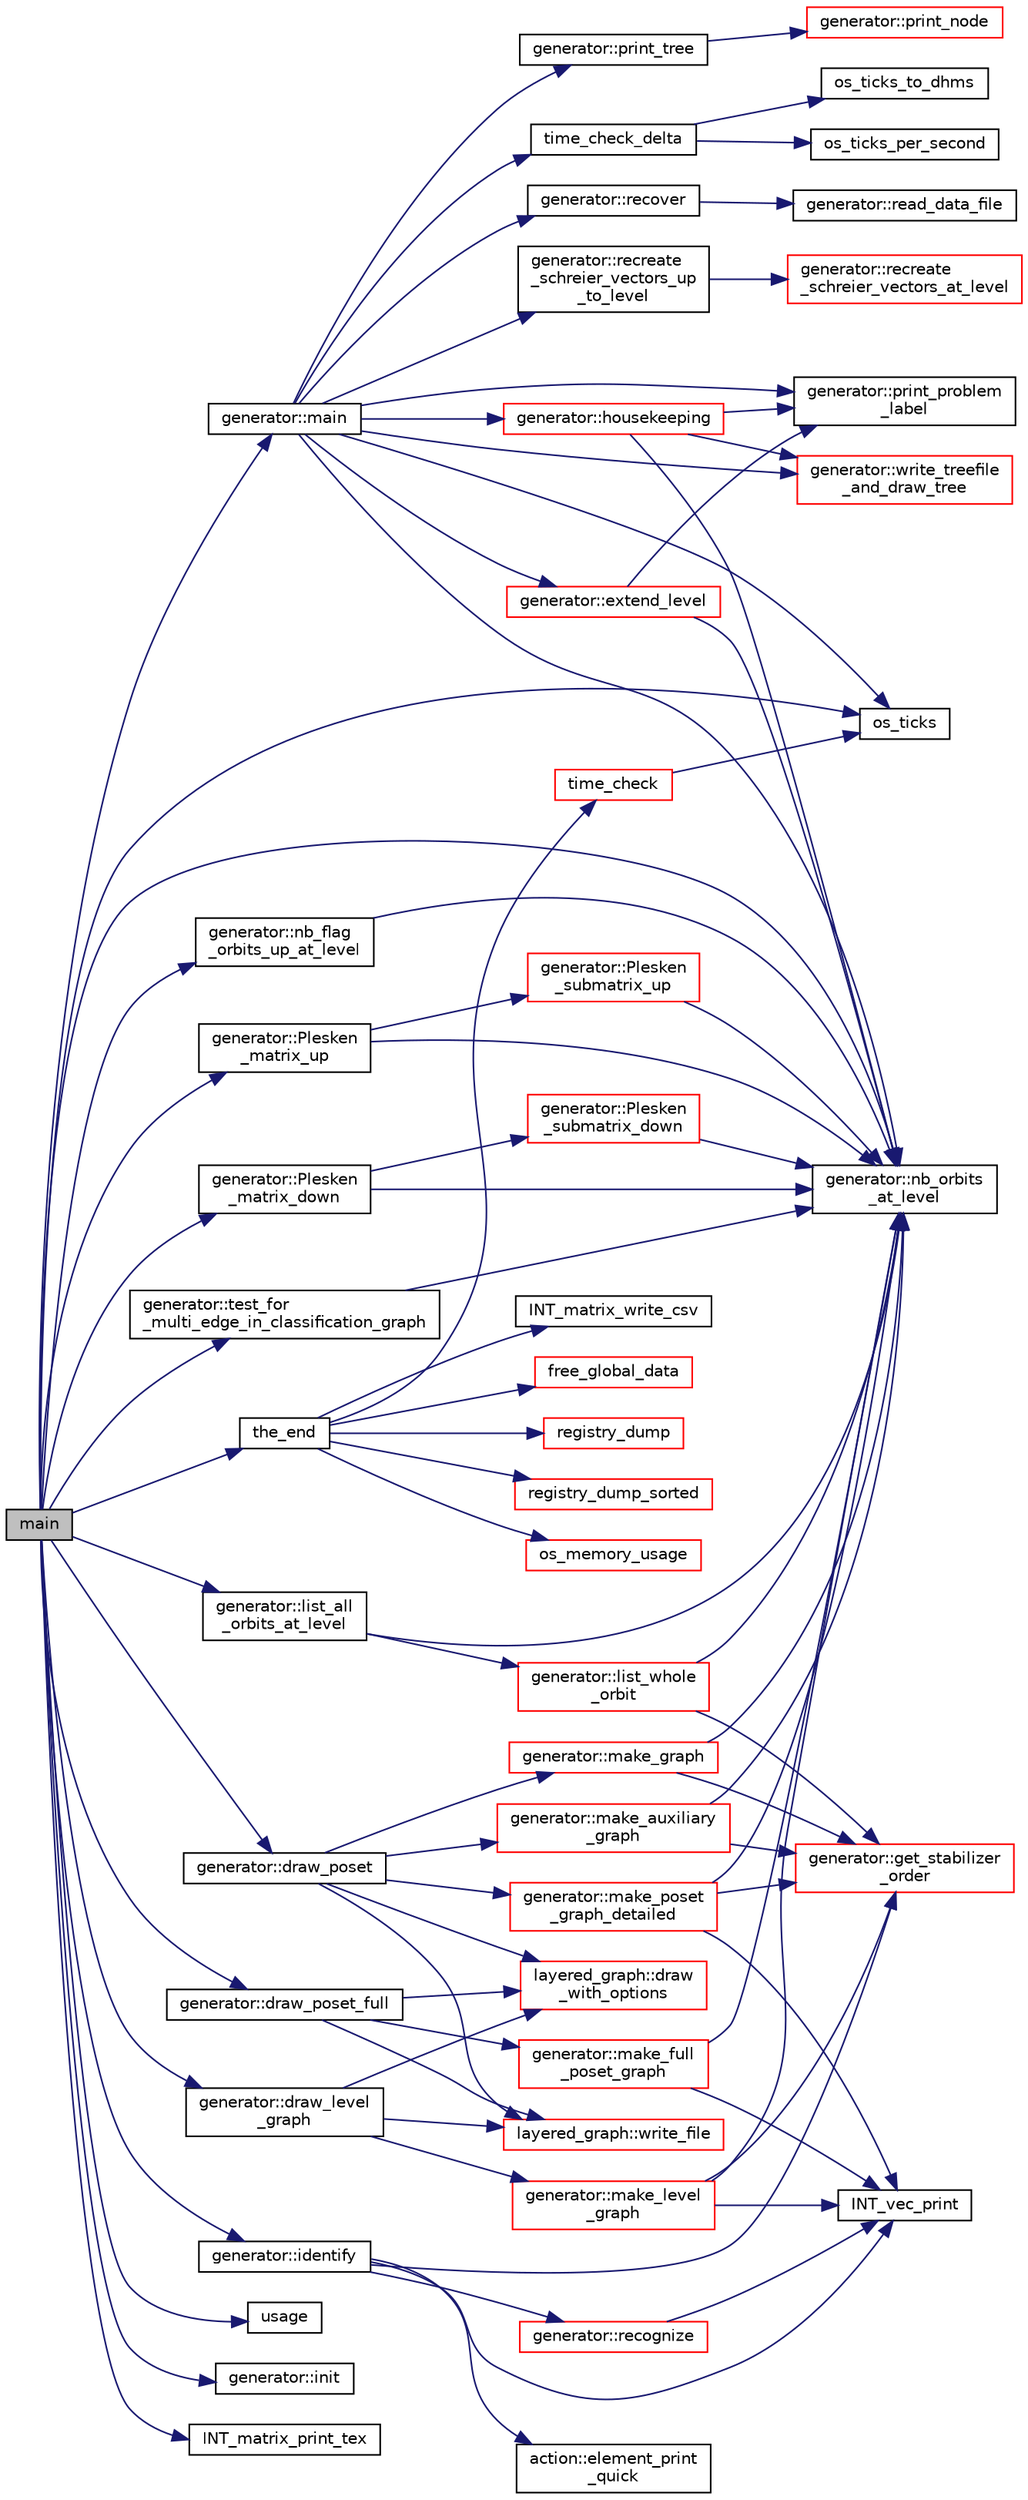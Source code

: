 digraph "main"
{
  edge [fontname="Helvetica",fontsize="10",labelfontname="Helvetica",labelfontsize="10"];
  node [fontname="Helvetica",fontsize="10",shape=record];
  rankdir="LR";
  Node0 [label="main",height=0.2,width=0.4,color="black", fillcolor="grey75", style="filled", fontcolor="black"];
  Node0 -> Node1 [color="midnightblue",fontsize="10",style="solid",fontname="Helvetica"];
  Node1 [label="os_ticks",height=0.2,width=0.4,color="black", fillcolor="white", style="filled",URL="$d5/db4/io__and__os_8h.html#a3da6d2b09e35d569adb7101dffcb5224"];
  Node0 -> Node2 [color="midnightblue",fontsize="10",style="solid",fontname="Helvetica"];
  Node2 [label="usage",height=0.2,width=0.4,color="black", fillcolor="white", style="filled",URL="$de/d2d/graph_2graph_8_c.html#a4f6af65d82bb5ceda6c2bdbee492b8f8"];
  Node0 -> Node3 [color="midnightblue",fontsize="10",style="solid",fontname="Helvetica"];
  Node3 [label="generator::init",height=0.2,width=0.4,color="black", fillcolor="white", style="filled",URL="$d7/d73/classgenerator.html#aeca1559b4172cae921620768bd62df47"];
  Node0 -> Node4 [color="midnightblue",fontsize="10",style="solid",fontname="Helvetica"];
  Node4 [label="generator::main",height=0.2,width=0.4,color="black", fillcolor="white", style="filled",URL="$d7/d73/classgenerator.html#a01abff8e9f231bf0d82e2e8e0061f242"];
  Node4 -> Node5 [color="midnightblue",fontsize="10",style="solid",fontname="Helvetica"];
  Node5 [label="generator::print_problem\l_label",height=0.2,width=0.4,color="black", fillcolor="white", style="filled",URL="$d7/d73/classgenerator.html#a06d3c064ba84ebe8db3537e6273f16c3"];
  Node4 -> Node1 [color="midnightblue",fontsize="10",style="solid",fontname="Helvetica"];
  Node4 -> Node6 [color="midnightblue",fontsize="10",style="solid",fontname="Helvetica"];
  Node6 [label="time_check_delta",height=0.2,width=0.4,color="black", fillcolor="white", style="filled",URL="$d9/d60/discreta_8h.html#a89a8565e34c7dcbb97180cd6af7454a1"];
  Node6 -> Node7 [color="midnightblue",fontsize="10",style="solid",fontname="Helvetica"];
  Node7 [label="os_ticks_per_second",height=0.2,width=0.4,color="black", fillcolor="white", style="filled",URL="$d5/db4/io__and__os_8h.html#a1b35e7a094dfde9db39ae352c9c17042"];
  Node6 -> Node8 [color="midnightblue",fontsize="10",style="solid",fontname="Helvetica"];
  Node8 [label="os_ticks_to_dhms",height=0.2,width=0.4,color="black", fillcolor="white", style="filled",URL="$d5/db4/io__and__os_8h.html#a0d715587fd9b8ab4e2bc822a2be313ba"];
  Node4 -> Node9 [color="midnightblue",fontsize="10",style="solid",fontname="Helvetica"];
  Node9 [label="generator::recover",height=0.2,width=0.4,color="black", fillcolor="white", style="filled",URL="$d7/d73/classgenerator.html#a96b65270be862c206d5af97c1dde9c17"];
  Node9 -> Node10 [color="midnightblue",fontsize="10",style="solid",fontname="Helvetica"];
  Node10 [label="generator::read_data_file",height=0.2,width=0.4,color="black", fillcolor="white", style="filled",URL="$d7/d73/classgenerator.html#a6109d5e04d03f3cb8263ddfa1d8f78b2"];
  Node4 -> Node11 [color="midnightblue",fontsize="10",style="solid",fontname="Helvetica"];
  Node11 [label="generator::recreate\l_schreier_vectors_up\l_to_level",height=0.2,width=0.4,color="black", fillcolor="white", style="filled",URL="$d7/d73/classgenerator.html#a2ca7599e91bb012d41153aec95f081f7"];
  Node11 -> Node12 [color="midnightblue",fontsize="10",style="solid",fontname="Helvetica"];
  Node12 [label="generator::recreate\l_schreier_vectors_at_level",height=0.2,width=0.4,color="red", fillcolor="white", style="filled",URL="$d7/d73/classgenerator.html#a7d190e196e7c9721c4135f40f01d922f"];
  Node4 -> Node560 [color="midnightblue",fontsize="10",style="solid",fontname="Helvetica"];
  Node560 [label="generator::print_tree",height=0.2,width=0.4,color="black", fillcolor="white", style="filled",URL="$d7/d73/classgenerator.html#a4d50a3584d53209baf2bf7d7b9ba31f8"];
  Node560 -> Node561 [color="midnightblue",fontsize="10",style="solid",fontname="Helvetica"];
  Node561 [label="generator::print_node",height=0.2,width=0.4,color="red", fillcolor="white", style="filled",URL="$d7/d73/classgenerator.html#a1e3711f29fa53013750b2009e549ba49"];
  Node4 -> Node574 [color="midnightblue",fontsize="10",style="solid",fontname="Helvetica"];
  Node574 [label="generator::write_treefile\l_and_draw_tree",height=0.2,width=0.4,color="red", fillcolor="white", style="filled",URL="$d7/d73/classgenerator.html#a70c78f45dba413014287e8cde2f7d6b5"];
  Node4 -> Node671 [color="midnightblue",fontsize="10",style="solid",fontname="Helvetica"];
  Node671 [label="generator::extend_level",height=0.2,width=0.4,color="red", fillcolor="white", style="filled",URL="$d7/d73/classgenerator.html#a91b84d80ccec0cd2136bc221c30e0f8e"];
  Node671 -> Node5 [color="midnightblue",fontsize="10",style="solid",fontname="Helvetica"];
  Node671 -> Node17 [color="midnightblue",fontsize="10",style="solid",fontname="Helvetica"];
  Node17 [label="generator::nb_orbits\l_at_level",height=0.2,width=0.4,color="black", fillcolor="white", style="filled",URL="$d7/d73/classgenerator.html#a020f3d8378448310d044a4a24fadf301"];
  Node4 -> Node828 [color="midnightblue",fontsize="10",style="solid",fontname="Helvetica"];
  Node828 [label="generator::housekeeping",height=0.2,width=0.4,color="red", fillcolor="white", style="filled",URL="$d7/d73/classgenerator.html#aaf2bd92e8f74eb9fbc3244a6dde6f78c"];
  Node828 -> Node17 [color="midnightblue",fontsize="10",style="solid",fontname="Helvetica"];
  Node828 -> Node5 [color="midnightblue",fontsize="10",style="solid",fontname="Helvetica"];
  Node828 -> Node574 [color="midnightblue",fontsize="10",style="solid",fontname="Helvetica"];
  Node4 -> Node17 [color="midnightblue",fontsize="10",style="solid",fontname="Helvetica"];
  Node0 -> Node846 [color="midnightblue",fontsize="10",style="solid",fontname="Helvetica"];
  Node846 [label="generator::draw_poset",height=0.2,width=0.4,color="black", fillcolor="white", style="filled",URL="$d7/d73/classgenerator.html#aa4f99c75a86701ba85e514a294efdf3a"];
  Node846 -> Node847 [color="midnightblue",fontsize="10",style="solid",fontname="Helvetica"];
  Node847 [label="generator::make_auxiliary\l_graph",height=0.2,width=0.4,color="red", fillcolor="white", style="filled",URL="$d7/d73/classgenerator.html#aabd85f45e3975dcf5eb15c0509e58392"];
  Node847 -> Node17 [color="midnightblue",fontsize="10",style="solid",fontname="Helvetica"];
  Node847 -> Node831 [color="midnightblue",fontsize="10",style="solid",fontname="Helvetica"];
  Node831 [label="generator::get_stabilizer\l_order",height=0.2,width=0.4,color="red", fillcolor="white", style="filled",URL="$d7/d73/classgenerator.html#a2a03fc974c76e47e999f3abc99e6b81d"];
  Node846 -> Node863 [color="midnightblue",fontsize="10",style="solid",fontname="Helvetica"];
  Node863 [label="generator::make_graph",height=0.2,width=0.4,color="red", fillcolor="white", style="filled",URL="$d7/d73/classgenerator.html#a70dd7819a500c8baef63327eb5d72f4c"];
  Node863 -> Node17 [color="midnightblue",fontsize="10",style="solid",fontname="Helvetica"];
  Node863 -> Node831 [color="midnightblue",fontsize="10",style="solid",fontname="Helvetica"];
  Node846 -> Node868 [color="midnightblue",fontsize="10",style="solid",fontname="Helvetica"];
  Node868 [label="generator::make_poset\l_graph_detailed",height=0.2,width=0.4,color="red", fillcolor="white", style="filled",URL="$d7/d73/classgenerator.html#a4f8b07122d32e3db0788f5a385bb1615"];
  Node868 -> Node17 [color="midnightblue",fontsize="10",style="solid",fontname="Helvetica"];
  Node868 -> Node24 [color="midnightblue",fontsize="10",style="solid",fontname="Helvetica"];
  Node24 [label="INT_vec_print",height=0.2,width=0.4,color="black", fillcolor="white", style="filled",URL="$df/dbf/sajeeb_8_c.html#a79a5901af0b47dd0d694109543c027fe"];
  Node868 -> Node831 [color="midnightblue",fontsize="10",style="solid",fontname="Helvetica"];
  Node846 -> Node872 [color="midnightblue",fontsize="10",style="solid",fontname="Helvetica"];
  Node872 [label="layered_graph::write_file",height=0.2,width=0.4,color="red", fillcolor="white", style="filled",URL="$da/db1/classlayered__graph.html#aa6be0def70df293f8e50a6aadcbd5d89"];
  Node846 -> Node874 [color="midnightblue",fontsize="10",style="solid",fontname="Helvetica"];
  Node874 [label="layered_graph::draw\l_with_options",height=0.2,width=0.4,color="red", fillcolor="white", style="filled",URL="$da/db1/classlayered__graph.html#a4c76e40c6cf5bfb2ab2df20c33e846bc"];
  Node0 -> Node886 [color="midnightblue",fontsize="10",style="solid",fontname="Helvetica"];
  Node886 [label="generator::draw_poset_full",height=0.2,width=0.4,color="black", fillcolor="white", style="filled",URL="$d7/d73/classgenerator.html#a6f7f90e50993905db31342536ac59d8c"];
  Node886 -> Node887 [color="midnightblue",fontsize="10",style="solid",fontname="Helvetica"];
  Node887 [label="generator::make_full\l_poset_graph",height=0.2,width=0.4,color="red", fillcolor="white", style="filled",URL="$d7/d73/classgenerator.html#ab6415c4a8fbcc54c470448935a95aa56"];
  Node887 -> Node17 [color="midnightblue",fontsize="10",style="solid",fontname="Helvetica"];
  Node887 -> Node24 [color="midnightblue",fontsize="10",style="solid",fontname="Helvetica"];
  Node886 -> Node872 [color="midnightblue",fontsize="10",style="solid",fontname="Helvetica"];
  Node886 -> Node874 [color="midnightblue",fontsize="10",style="solid",fontname="Helvetica"];
  Node0 -> Node924 [color="midnightblue",fontsize="10",style="solid",fontname="Helvetica"];
  Node924 [label="generator::Plesken\l_matrix_up",height=0.2,width=0.4,color="black", fillcolor="white", style="filled",URL="$d7/d73/classgenerator.html#a5944c65399c201b426ea3ab2eb7cfa6e"];
  Node924 -> Node17 [color="midnightblue",fontsize="10",style="solid",fontname="Helvetica"];
  Node924 -> Node925 [color="midnightblue",fontsize="10",style="solid",fontname="Helvetica"];
  Node925 [label="generator::Plesken\l_submatrix_up",height=0.2,width=0.4,color="red", fillcolor="white", style="filled",URL="$d7/d73/classgenerator.html#ad3d2ebc7da6268d878c5acfc5feefca5"];
  Node925 -> Node17 [color="midnightblue",fontsize="10",style="solid",fontname="Helvetica"];
  Node0 -> Node927 [color="midnightblue",fontsize="10",style="solid",fontname="Helvetica"];
  Node927 [label="INT_matrix_print_tex",height=0.2,width=0.4,color="black", fillcolor="white", style="filled",URL="$d5/db4/io__and__os_8h.html#af68a4f4000e48d0778fbcb424707affb"];
  Node0 -> Node928 [color="midnightblue",fontsize="10",style="solid",fontname="Helvetica"];
  Node928 [label="generator::Plesken\l_matrix_down",height=0.2,width=0.4,color="black", fillcolor="white", style="filled",URL="$d7/d73/classgenerator.html#aa1ae9d8cbaa9d7012e7796499e4c93e9"];
  Node928 -> Node17 [color="midnightblue",fontsize="10",style="solid",fontname="Helvetica"];
  Node928 -> Node929 [color="midnightblue",fontsize="10",style="solid",fontname="Helvetica"];
  Node929 [label="generator::Plesken\l_submatrix_down",height=0.2,width=0.4,color="red", fillcolor="white", style="filled",URL="$d7/d73/classgenerator.html#a8671e3798fb19accfa92c41d7389a8eb"];
  Node929 -> Node17 [color="midnightblue",fontsize="10",style="solid",fontname="Helvetica"];
  Node0 -> Node931 [color="midnightblue",fontsize="10",style="solid",fontname="Helvetica"];
  Node931 [label="generator::list_all\l_orbits_at_level",height=0.2,width=0.4,color="black", fillcolor="white", style="filled",URL="$d7/d73/classgenerator.html#a650880bf92f9f2bf124d4ead2cc01f70"];
  Node931 -> Node17 [color="midnightblue",fontsize="10",style="solid",fontname="Helvetica"];
  Node931 -> Node932 [color="midnightblue",fontsize="10",style="solid",fontname="Helvetica"];
  Node932 [label="generator::list_whole\l_orbit",height=0.2,width=0.4,color="red", fillcolor="white", style="filled",URL="$d7/d73/classgenerator.html#aa102d1c1e32f0cd1dafeab1e0d1c18c1"];
  Node932 -> Node831 [color="midnightblue",fontsize="10",style="solid",fontname="Helvetica"];
  Node932 -> Node17 [color="midnightblue",fontsize="10",style="solid",fontname="Helvetica"];
  Node0 -> Node942 [color="midnightblue",fontsize="10",style="solid",fontname="Helvetica"];
  Node942 [label="generator::draw_level\l_graph",height=0.2,width=0.4,color="black", fillcolor="white", style="filled",URL="$d7/d73/classgenerator.html#a6bbc7b7aafea55ff8e202efc43ab263c"];
  Node942 -> Node943 [color="midnightblue",fontsize="10",style="solid",fontname="Helvetica"];
  Node943 [label="generator::make_level\l_graph",height=0.2,width=0.4,color="red", fillcolor="white", style="filled",URL="$d7/d73/classgenerator.html#ac5980214ff3f3db0a36011316869c712"];
  Node943 -> Node17 [color="midnightblue",fontsize="10",style="solid",fontname="Helvetica"];
  Node943 -> Node24 [color="midnightblue",fontsize="10",style="solid",fontname="Helvetica"];
  Node943 -> Node831 [color="midnightblue",fontsize="10",style="solid",fontname="Helvetica"];
  Node942 -> Node872 [color="midnightblue",fontsize="10",style="solid",fontname="Helvetica"];
  Node942 -> Node874 [color="midnightblue",fontsize="10",style="solid",fontname="Helvetica"];
  Node0 -> Node944 [color="midnightblue",fontsize="10",style="solid",fontname="Helvetica"];
  Node944 [label="generator::test_for\l_multi_edge_in_classification_graph",height=0.2,width=0.4,color="black", fillcolor="white", style="filled",URL="$d7/d73/classgenerator.html#a1555955d5871841a847146f6f78cd42d"];
  Node944 -> Node17 [color="midnightblue",fontsize="10",style="solid",fontname="Helvetica"];
  Node0 -> Node945 [color="midnightblue",fontsize="10",style="solid",fontname="Helvetica"];
  Node945 [label="generator::identify",height=0.2,width=0.4,color="black", fillcolor="white", style="filled",URL="$d7/d73/classgenerator.html#ae60de24262d09d0dd8224b86e74040f6"];
  Node945 -> Node24 [color="midnightblue",fontsize="10",style="solid",fontname="Helvetica"];
  Node945 -> Node946 [color="midnightblue",fontsize="10",style="solid",fontname="Helvetica"];
  Node946 [label="generator::recognize",height=0.2,width=0.4,color="red", fillcolor="white", style="filled",URL="$d7/d73/classgenerator.html#af66181ff25114246dbf149f92772cc85"];
  Node946 -> Node24 [color="midnightblue",fontsize="10",style="solid",fontname="Helvetica"];
  Node945 -> Node831 [color="midnightblue",fontsize="10",style="solid",fontname="Helvetica"];
  Node945 -> Node27 [color="midnightblue",fontsize="10",style="solid",fontname="Helvetica"];
  Node27 [label="action::element_print\l_quick",height=0.2,width=0.4,color="black", fillcolor="white", style="filled",URL="$d2/d86/classaction.html#a4844680cf6750396f76494a28655265b"];
  Node0 -> Node17 [color="midnightblue",fontsize="10",style="solid",fontname="Helvetica"];
  Node0 -> Node949 [color="midnightblue",fontsize="10",style="solid",fontname="Helvetica"];
  Node949 [label="generator::nb_flag\l_orbits_up_at_level",height=0.2,width=0.4,color="black", fillcolor="white", style="filled",URL="$d7/d73/classgenerator.html#a5410e6977f63ef6cdb3a44c6c1f53651"];
  Node949 -> Node17 [color="midnightblue",fontsize="10",style="solid",fontname="Helvetica"];
  Node0 -> Node349 [color="midnightblue",fontsize="10",style="solid",fontname="Helvetica"];
  Node349 [label="the_end",height=0.2,width=0.4,color="black", fillcolor="white", style="filled",URL="$d9/d60/discreta_8h.html#a3ebbd3ccb665a9f78deaa7408577b60c"];
  Node349 -> Node350 [color="midnightblue",fontsize="10",style="solid",fontname="Helvetica"];
  Node350 [label="free_global_data",height=0.2,width=0.4,color="red", fillcolor="white", style="filled",URL="$d3/dfb/discreta__global_8_c.html#a6bd9eb050090f8cf1e92db88a459cc28"];
  Node349 -> Node353 [color="midnightblue",fontsize="10",style="solid",fontname="Helvetica"];
  Node353 [label="registry_dump",height=0.2,width=0.4,color="red", fillcolor="white", style="filled",URL="$d5/db4/io__and__os_8h.html#a8ad65cbe10865661e8bafd6be2164955"];
  Node349 -> Node361 [color="midnightblue",fontsize="10",style="solid",fontname="Helvetica"];
  Node361 [label="registry_dump_sorted",height=0.2,width=0.4,color="red", fillcolor="white", style="filled",URL="$d5/db4/io__and__os_8h.html#aa28c9ee8650332ad2d526d5eb4fae48e"];
  Node349 -> Node368 [color="midnightblue",fontsize="10",style="solid",fontname="Helvetica"];
  Node368 [label="time_check",height=0.2,width=0.4,color="red", fillcolor="white", style="filled",URL="$d9/d60/discreta_8h.html#a04d64356f0c7cb798e55daec998c527e"];
  Node368 -> Node1 [color="midnightblue",fontsize="10",style="solid",fontname="Helvetica"];
  Node349 -> Node370 [color="midnightblue",fontsize="10",style="solid",fontname="Helvetica"];
  Node370 [label="os_memory_usage",height=0.2,width=0.4,color="red", fillcolor="white", style="filled",URL="$d5/db4/io__and__os_8h.html#a5d6ab4b80c58e5d8bdb0fd1625709d0b"];
  Node349 -> Node372 [color="midnightblue",fontsize="10",style="solid",fontname="Helvetica"];
  Node372 [label="INT_matrix_write_csv",height=0.2,width=0.4,color="black", fillcolor="white", style="filled",URL="$d5/db4/io__and__os_8h.html#a57604af509e1d43e918fd38e5f4ee96f"];
}
